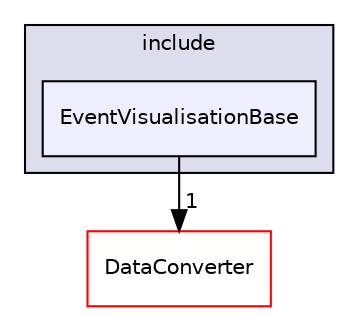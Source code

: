 digraph "/home/travis/build/AliceO2Group/AliceO2/EventVisualisation/Base/include/EventVisualisationBase" {
  bgcolor=transparent;
  compound=true
  node [ fontsize="10", fontname="Helvetica"];
  edge [ labelfontsize="10", labelfontname="Helvetica"];
  subgraph clusterdir_d8714856331fdb65ff228bdafbd06118 {
    graph [ bgcolor="#ddddee", pencolor="black", label="include" fontname="Helvetica", fontsize="10", URL="dir_d8714856331fdb65ff228bdafbd06118.html"]
  dir_e130801e0451fab1762842f32a122044 [shape=box, label="EventVisualisationBase", style="filled", fillcolor="#eeeeff", pencolor="black", URL="dir_e130801e0451fab1762842f32a122044.html"];
  }
  dir_208625f00d209be0faef0a73219d1e69 [shape=box label="DataConverter" color="red" URL="dir_208625f00d209be0faef0a73219d1e69.html"];
  dir_e130801e0451fab1762842f32a122044->dir_208625f00d209be0faef0a73219d1e69 [headlabel="1", labeldistance=1.5 headhref="dir_000313_000612.html"];
}
